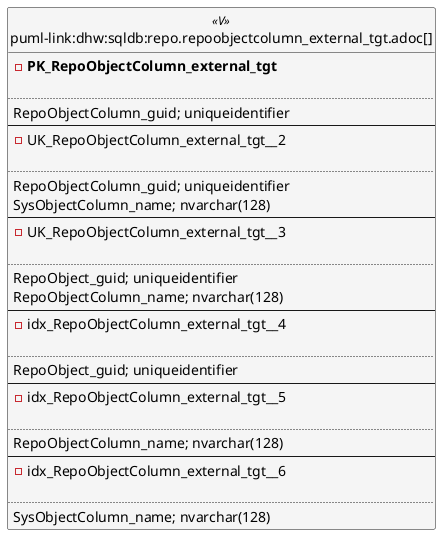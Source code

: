 @startuml
left to right direction
'top to bottom direction
hide circle
'avoide "." issues:
set namespaceSeparator none


skinparam class {
  BackgroundColor White
  BackgroundColor<<FN>> Yellow
  BackgroundColor<<FS>> Yellow
  BackgroundColor<<FT>> LightGray
  BackgroundColor<<IF>> Yellow
  BackgroundColor<<IS>> Yellow
  BackgroundColor<<P>> Aqua
  BackgroundColor<<PC>> Aqua
  BackgroundColor<<SN>> Yellow
  BackgroundColor<<SO>> SlateBlue
  BackgroundColor<<TF>> LightGray
  BackgroundColor<<TR>> Tomato
  BackgroundColor<<U>> White
  BackgroundColor<<V>> WhiteSmoke
  BackgroundColor<<X>> Aqua
  BackgroundColor<<external>> AliceBlue
}


entity "puml-link:dhw:sqldb:repo.repoobjectcolumn_external_tgt.adoc[]" as repo.RepoObjectColumn_external_tgt << V >> {
- **PK_RepoObjectColumn_external_tgt**

..
RepoObjectColumn_guid; uniqueidentifier
--
- UK_RepoObjectColumn_external_tgt__2

..
RepoObjectColumn_guid; uniqueidentifier
SysObjectColumn_name; nvarchar(128)
--
- UK_RepoObjectColumn_external_tgt__3

..
RepoObject_guid; uniqueidentifier
RepoObjectColumn_name; nvarchar(128)
--
- idx_RepoObjectColumn_external_tgt__4

..
RepoObject_guid; uniqueidentifier
--
- idx_RepoObjectColumn_external_tgt__5

..
RepoObjectColumn_name; nvarchar(128)
--
- idx_RepoObjectColumn_external_tgt__6

..
SysObjectColumn_name; nvarchar(128)
}


@enduml

